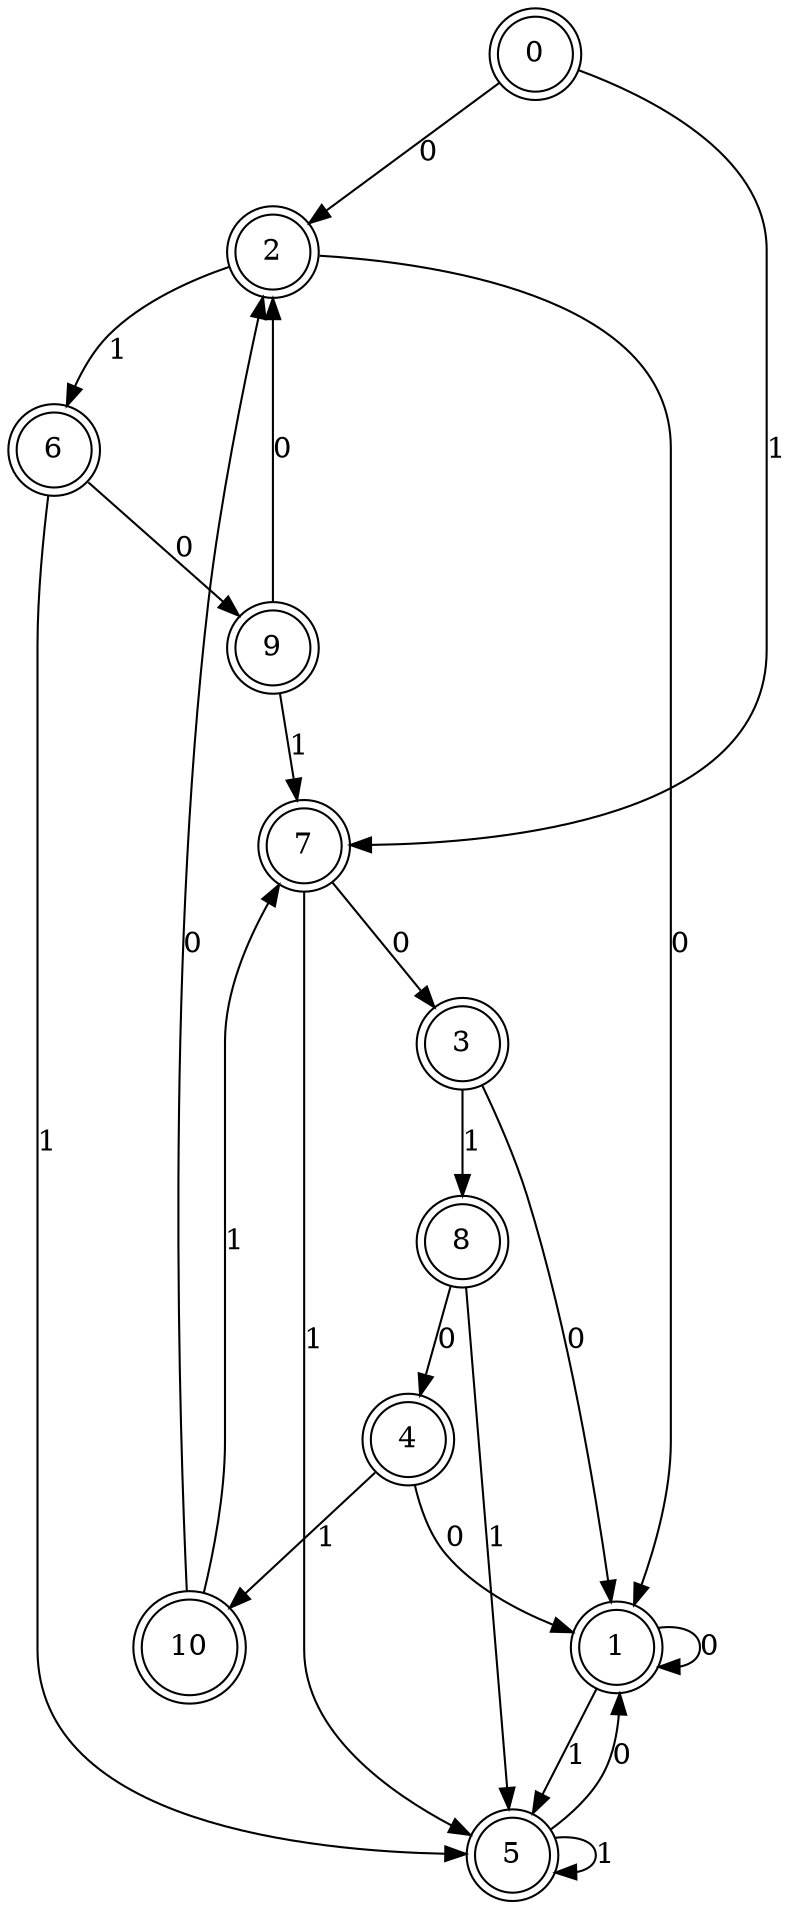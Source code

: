digraph G {
2 [shape=doublecircle];
10 [shape=doublecircle];
10 [shape=doublecircle];
4 [shape=doublecircle];
5 [shape=doublecircle];
8 [shape=doublecircle];
4 [shape=doublecircle];
8 [shape=doublecircle];
7 [shape=doublecircle];
9 [shape=doublecircle];
2 [shape=doublecircle];
9 [shape=doublecircle];
1 [shape=doublecircle];
5 [shape=doublecircle];
6 [shape=doublecircle];
2 [shape=doublecircle];
1 [shape=doublecircle];
4 [shape=doublecircle];
3 [shape=doublecircle];
7 [shape=doublecircle];
7 [shape=doublecircle];
10 [shape=doublecircle];
1 [shape=doublecircle];
3 [shape=doublecircle];
1 [shape=doublecircle];
2 [shape=doublecircle];
8 [shape=doublecircle];
3 [shape=doublecircle];
7 [shape=doublecircle];
0 [shape=doublecircle];
5 [shape=doublecircle];
1 [shape=doublecircle];
2 [shape=doublecircle];
0 [shape=doublecircle];
5 [shape=doublecircle];
6 [shape=doublecircle];
5 [shape=doublecircle];
5 [shape=doublecircle];
5 [shape=doublecircle];
7 [shape=doublecircle];
9 [shape=doublecircle];
6 [shape=doublecircle];
1 [shape=doublecircle];
1 [shape=doublecircle];
10->2  [label=0];
4->10  [label=1];
8->5  [label=1];
8->4  [label=0];
9->7  [label=1];
9->2  [label=0];
5->1  [label=0];
2->6  [label=1];
4->1  [label=0];
7->3  [label=0];
10->7  [label=1];
3->1  [label=0];
2->1  [label=0];
3->8  [label=1];
0->7  [label=1];
1->5  [label=1];
0->2  [label=0];
6->5  [label=1];
5->5  [label=1];
7->5  [label=1];
6->9  [label=0];
1->1  [label=0];
}
